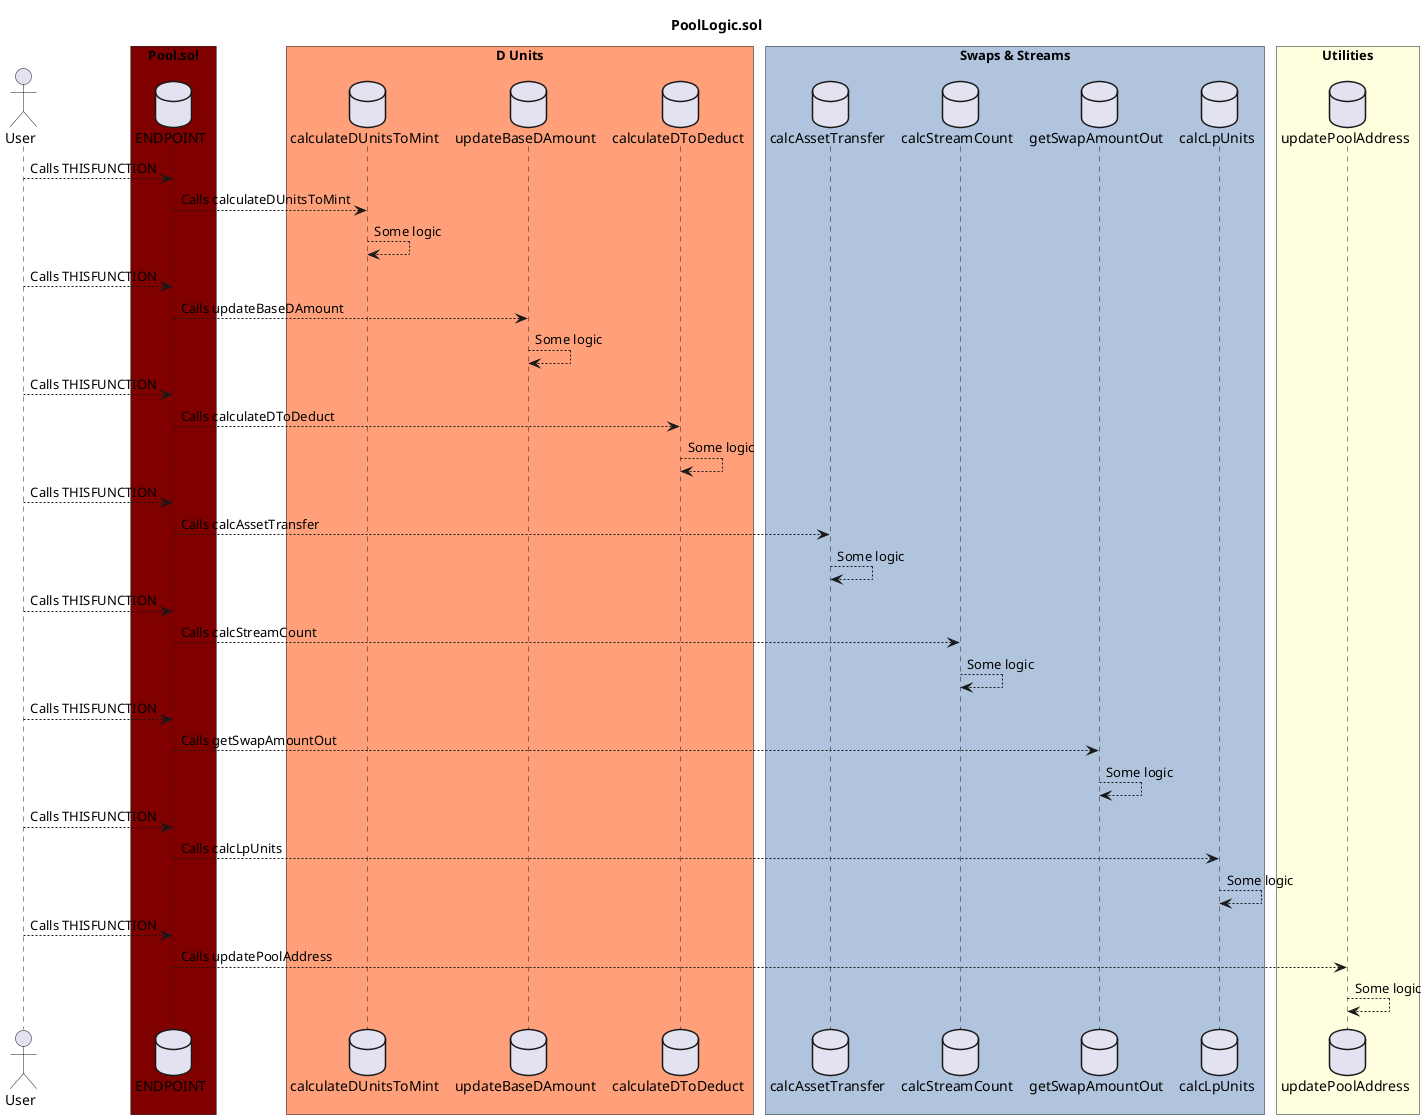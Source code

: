 @startuml Router
!pragma teoz true

title PoolLogic.sol

actor User as U

box "Pool.sol" #Maroon
    database ENDPOINT as E
end box

box "D Units" #LightSalmon
    database calculateDUnitsToMint as MD
    database updateBaseDAmount as UD 
    database calculateDToDeduct as DD
end box
box "Swaps & Streams" #LightSteelBlue
    database calcAssetTransfer as A
    database calcStreamCount as S
    database getSwapAmountOut as GSO 
    database calcLpUnits as LP
end box
box "Utilities" #LightYellow
    database updatePoolAddress as UP
end box

U --> E: Calls THISFUNCTION
E --> MD : Calls calculateDUnitsToMint
MD --> MD: Some logic
U --> E: Calls THISFUNCTION
E --> UD : Calls updateBaseDAmount
UD --> UD: Some logic
U --> E: Calls THISFUNCTION
E --> DD : Calls calculateDToDeduct
DD --> DD: Some logic
U --> E: Calls THISFUNCTION
E --> A : Calls calcAssetTransfer
A --> A: Some logic
U --> E: Calls THISFUNCTION
E --> S : Calls calcStreamCount
S --> S: Some logic
U --> E: Calls THISFUNCTION
E --> GSO : Calls getSwapAmountOut
GSO --> GSO: Some logic
U --> E: Calls THISFUNCTION
E --> LP : Calls calcLpUnits
LP --> LP: Some logic
U --> E: Calls THISFUNCTION
E --> UP : Calls updatePoolAddress
UP --> UP : Some logic


@enduml